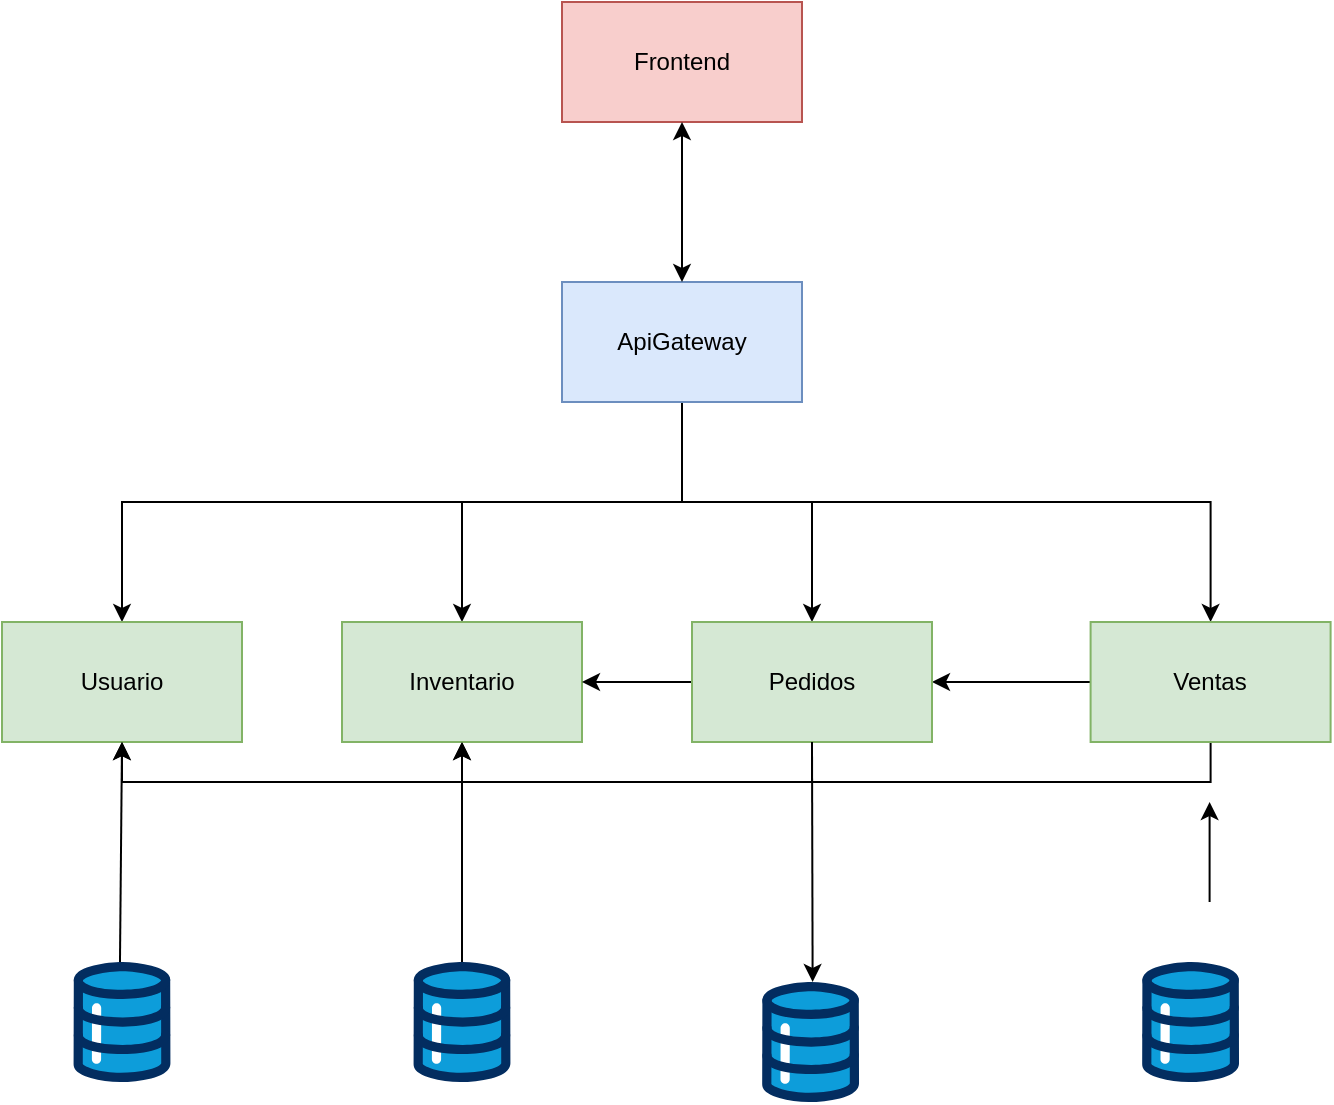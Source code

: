 <mxfile version="26.0.16">
  <diagram name="Página-1" id="o3XeQtnee0QA6-lhqgpr">
    <mxGraphModel dx="1434" dy="1855" grid="1" gridSize="10" guides="1" tooltips="1" connect="1" arrows="1" fold="1" page="1" pageScale="1" pageWidth="850" pageHeight="1100" math="0" shadow="0">
      <root>
        <mxCell id="0" />
        <mxCell id="1" parent="0" />
        <mxCell id="4tKHM-PRjVobR7fYrAJa-6" value="" style="verticalLabelPosition=bottom;aspect=fixed;html=1;shape=mxgraph.salesforce.data;" vertex="1" parent="1">
          <mxGeometry x="115.7" y="390" width="48.6" height="60" as="geometry" />
        </mxCell>
        <mxCell id="4tKHM-PRjVobR7fYrAJa-7" value="" style="verticalLabelPosition=bottom;aspect=fixed;html=1;shape=mxgraph.salesforce.data;" vertex="1" parent="1">
          <mxGeometry x="285.7" y="390" width="48.6" height="60" as="geometry" />
        </mxCell>
        <mxCell id="4tKHM-PRjVobR7fYrAJa-8" value="" style="verticalLabelPosition=bottom;aspect=fixed;html=1;shape=mxgraph.salesforce.data;" vertex="1" parent="1">
          <mxGeometry x="460" y="400" width="48.6" height="60" as="geometry" />
        </mxCell>
        <mxCell id="4tKHM-PRjVobR7fYrAJa-9" value="" style="verticalLabelPosition=bottom;aspect=fixed;html=1;shape=mxgraph.salesforce.data;" vertex="1" parent="1">
          <mxGeometry x="650" y="390" width="48.6" height="60" as="geometry" />
        </mxCell>
        <mxCell id="4tKHM-PRjVobR7fYrAJa-22" style="edgeStyle=orthogonalEdgeStyle;rounded=0;orthogonalLoop=1;jettySize=auto;html=1;exitX=0.5;exitY=1;exitDx=0;exitDy=0;entryX=0.5;entryY=0;entryDx=0;entryDy=0;" edge="1" parent="1" source="4tKHM-PRjVobR7fYrAJa-14" target="4tKHM-PRjVobR7fYrAJa-10">
          <mxGeometry relative="1" as="geometry">
            <Array as="points">
              <mxPoint x="420" y="160" />
              <mxPoint x="140" y="160" />
            </Array>
          </mxGeometry>
        </mxCell>
        <mxCell id="4tKHM-PRjVobR7fYrAJa-10" value="Usuario" style="rounded=0;whiteSpace=wrap;html=1;fillColor=#d5e8d4;strokeColor=#82b366;" vertex="1" parent="1">
          <mxGeometry x="80.0" y="220" width="120" height="60" as="geometry" />
        </mxCell>
        <mxCell id="4tKHM-PRjVobR7fYrAJa-15" style="edgeStyle=orthogonalEdgeStyle;rounded=0;orthogonalLoop=1;jettySize=auto;html=1;exitX=0.5;exitY=1;exitDx=0;exitDy=0;entryX=0.5;entryY=1;entryDx=0;entryDy=0;" edge="1" parent="1" source="4tKHM-PRjVobR7fYrAJa-11" target="4tKHM-PRjVobR7fYrAJa-12">
          <mxGeometry relative="1" as="geometry" />
        </mxCell>
        <mxCell id="4tKHM-PRjVobR7fYrAJa-16" style="edgeStyle=orthogonalEdgeStyle;rounded=0;orthogonalLoop=1;jettySize=auto;html=1;exitX=0;exitY=0.5;exitDx=0;exitDy=0;entryX=1;entryY=0.5;entryDx=0;entryDy=0;" edge="1" parent="1" source="4tKHM-PRjVobR7fYrAJa-11" target="4tKHM-PRjVobR7fYrAJa-13">
          <mxGeometry relative="1" as="geometry" />
        </mxCell>
        <mxCell id="4tKHM-PRjVobR7fYrAJa-19" style="edgeStyle=orthogonalEdgeStyle;rounded=0;orthogonalLoop=1;jettySize=auto;html=1;exitX=0.5;exitY=1;exitDx=0;exitDy=0;entryX=0.5;entryY=0;entryDx=0;entryDy=0;" edge="1" parent="1" source="4tKHM-PRjVobR7fYrAJa-14" target="4tKHM-PRjVobR7fYrAJa-11">
          <mxGeometry relative="1" as="geometry">
            <Array as="points">
              <mxPoint x="420" y="160" />
              <mxPoint x="684" y="160" />
            </Array>
          </mxGeometry>
        </mxCell>
        <mxCell id="4tKHM-PRjVobR7fYrAJa-11" value="Ventas" style="rounded=0;whiteSpace=wrap;html=1;fillColor=#d5e8d4;strokeColor=#82b366;" vertex="1" parent="1">
          <mxGeometry x="624.3" y="220" width="120" height="60" as="geometry" />
        </mxCell>
        <mxCell id="4tKHM-PRjVobR7fYrAJa-21" style="edgeStyle=orthogonalEdgeStyle;rounded=0;orthogonalLoop=1;jettySize=auto;html=1;exitX=0.5;exitY=1;exitDx=0;exitDy=0;entryX=0.5;entryY=0;entryDx=0;entryDy=0;" edge="1" parent="1" source="4tKHM-PRjVobR7fYrAJa-14" target="4tKHM-PRjVobR7fYrAJa-12">
          <mxGeometry relative="1" as="geometry">
            <Array as="points">
              <mxPoint x="420" y="160" />
              <mxPoint x="310" y="160" />
            </Array>
          </mxGeometry>
        </mxCell>
        <mxCell id="4tKHM-PRjVobR7fYrAJa-12" value="Inventario" style="rounded=0;whiteSpace=wrap;html=1;fillColor=#d5e8d4;strokeColor=#82b366;" vertex="1" parent="1">
          <mxGeometry x="250" y="220" width="120" height="60" as="geometry" />
        </mxCell>
        <mxCell id="4tKHM-PRjVobR7fYrAJa-17" style="edgeStyle=orthogonalEdgeStyle;rounded=0;orthogonalLoop=1;jettySize=auto;html=1;exitX=0;exitY=0.5;exitDx=0;exitDy=0;entryX=1;entryY=0.5;entryDx=0;entryDy=0;" edge="1" parent="1" source="4tKHM-PRjVobR7fYrAJa-13" target="4tKHM-PRjVobR7fYrAJa-12">
          <mxGeometry relative="1" as="geometry" />
        </mxCell>
        <mxCell id="4tKHM-PRjVobR7fYrAJa-18" style="edgeStyle=orthogonalEdgeStyle;rounded=0;orthogonalLoop=1;jettySize=auto;html=1;exitX=0.5;exitY=1;exitDx=0;exitDy=0;entryX=0.5;entryY=1;entryDx=0;entryDy=0;" edge="1" parent="1" source="4tKHM-PRjVobR7fYrAJa-13" target="4tKHM-PRjVobR7fYrAJa-10">
          <mxGeometry relative="1" as="geometry" />
        </mxCell>
        <mxCell id="4tKHM-PRjVobR7fYrAJa-20" style="edgeStyle=orthogonalEdgeStyle;rounded=0;orthogonalLoop=1;jettySize=auto;html=1;exitX=0.5;exitY=0;exitDx=0;exitDy=0;entryX=0.5;entryY=0;entryDx=0;entryDy=0;" edge="1" parent="1" target="4tKHM-PRjVobR7fYrAJa-13">
          <mxGeometry relative="1" as="geometry">
            <mxPoint x="420" y="110" as="sourcePoint" />
            <Array as="points">
              <mxPoint x="420" y="160" />
              <mxPoint x="485" y="160" />
            </Array>
          </mxGeometry>
        </mxCell>
        <mxCell id="4tKHM-PRjVobR7fYrAJa-13" value="Pedidos" style="rounded=0;whiteSpace=wrap;html=1;fillColor=#d5e8d4;strokeColor=#82b366;" vertex="1" parent="1">
          <mxGeometry x="425" y="220" width="120" height="60" as="geometry" />
        </mxCell>
        <mxCell id="4tKHM-PRjVobR7fYrAJa-14" value="ApiGateway" style="rounded=0;whiteSpace=wrap;html=1;fillColor=#dae8fc;strokeColor=#6c8ebf;" vertex="1" parent="1">
          <mxGeometry x="360" y="50" width="120" height="60" as="geometry" />
        </mxCell>
        <mxCell id="4tKHM-PRjVobR7fYrAJa-23" value="" style="endArrow=classic;html=1;rounded=0;exitX=0.479;exitY=0;exitDx=0;exitDy=0;exitPerimeter=0;entryX=0.5;entryY=1;entryDx=0;entryDy=0;" edge="1" parent="1" source="4tKHM-PRjVobR7fYrAJa-6" target="4tKHM-PRjVobR7fYrAJa-10">
          <mxGeometry width="50" height="50" relative="1" as="geometry">
            <mxPoint x="140" y="370" as="sourcePoint" />
            <mxPoint x="140" y="320" as="targetPoint" />
          </mxGeometry>
        </mxCell>
        <mxCell id="4tKHM-PRjVobR7fYrAJa-24" value="" style="endArrow=classic;html=1;rounded=0;entryX=0.5;entryY=1;entryDx=0;entryDy=0;" edge="1" parent="1" target="4tKHM-PRjVobR7fYrAJa-12">
          <mxGeometry width="50" height="50" relative="1" as="geometry">
            <mxPoint x="310" y="390" as="sourcePoint" />
            <mxPoint x="309.5" y="320" as="targetPoint" />
          </mxGeometry>
        </mxCell>
        <mxCell id="4tKHM-PRjVobR7fYrAJa-25" value="" style="endArrow=classic;html=1;rounded=0;exitX=0.5;exitY=1;exitDx=0;exitDy=0;entryX=0.521;entryY=0;entryDx=0;entryDy=0;entryPerimeter=0;" edge="1" parent="1" source="4tKHM-PRjVobR7fYrAJa-13" target="4tKHM-PRjVobR7fYrAJa-8">
          <mxGeometry width="50" height="50" relative="1" as="geometry">
            <mxPoint x="484.5" y="320" as="sourcePoint" />
            <mxPoint x="484.5" y="370" as="targetPoint" />
          </mxGeometry>
        </mxCell>
        <mxCell id="4tKHM-PRjVobR7fYrAJa-26" value="" style="endArrow=classic;html=1;rounded=0;" edge="1" parent="1">
          <mxGeometry width="50" height="50" relative="1" as="geometry">
            <mxPoint x="683.8" y="360" as="sourcePoint" />
            <mxPoint x="683.8" y="310" as="targetPoint" />
          </mxGeometry>
        </mxCell>
        <mxCell id="4tKHM-PRjVobR7fYrAJa-27" value="Frontend" style="rounded=0;whiteSpace=wrap;html=1;fillColor=#f8cecc;strokeColor=#b85450;" vertex="1" parent="1">
          <mxGeometry x="360" y="-90" width="120" height="60" as="geometry" />
        </mxCell>
        <mxCell id="4tKHM-PRjVobR7fYrAJa-29" value="" style="endArrow=classic;startArrow=classic;html=1;rounded=0;entryX=0.5;entryY=1;entryDx=0;entryDy=0;exitX=0.5;exitY=0;exitDx=0;exitDy=0;" edge="1" parent="1" source="4tKHM-PRjVobR7fYrAJa-14" target="4tKHM-PRjVobR7fYrAJa-27">
          <mxGeometry width="50" height="50" relative="1" as="geometry">
            <mxPoint x="380" y="50" as="sourcePoint" />
            <mxPoint x="430" as="targetPoint" />
          </mxGeometry>
        </mxCell>
      </root>
    </mxGraphModel>
  </diagram>
</mxfile>
